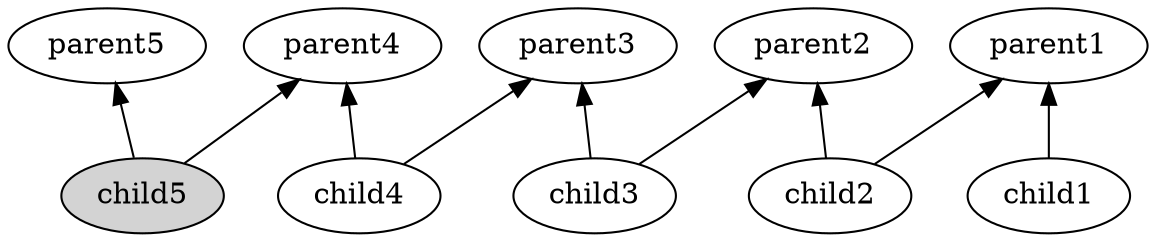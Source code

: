 digraph g{
  child5[
    style = "filled";
  ]
  graph[
    layout = dot;
  ]
"child1" -> "parent1";
"child2" -> "parent1";
"child2" -> "parent2";
"child3" -> "parent2";
"child3" -> "parent3";
"child4" -> "parent3";
"child4" -> "parent4";
"child5" -> "parent4";
"child5" -> "parent5";

  { rank = min; parent1;parent1;parent2;parent2;parent3;parent3;parent4;parent4;parent5; }
  { rank = max; child1;child2;child2;child3;child3;child4;child4;child5;child5; }
}
